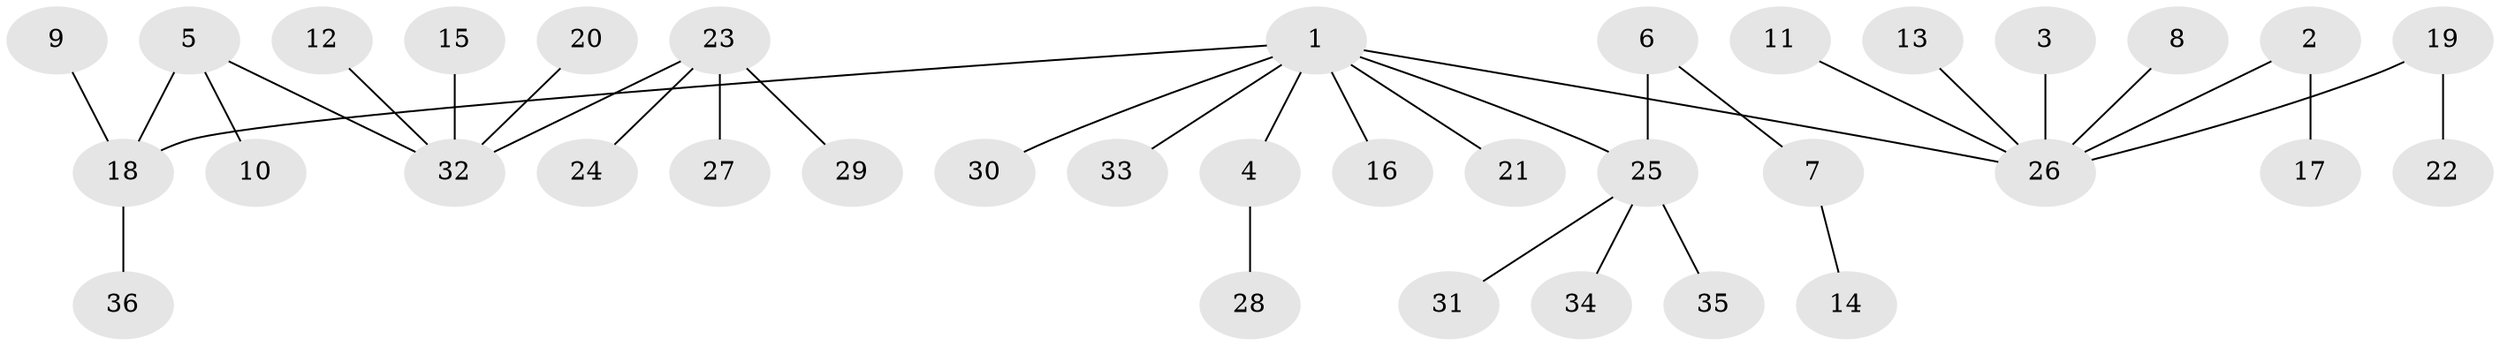 // original degree distribution, {3: 0.08333333333333333, 6: 0.027777777777777776, 4: 0.05555555555555555, 2: 0.3333333333333333, 9: 0.013888888888888888, 5: 0.013888888888888888, 1: 0.4722222222222222}
// Generated by graph-tools (version 1.1) at 2025/26/03/09/25 03:26:26]
// undirected, 36 vertices, 35 edges
graph export_dot {
graph [start="1"]
  node [color=gray90,style=filled];
  1;
  2;
  3;
  4;
  5;
  6;
  7;
  8;
  9;
  10;
  11;
  12;
  13;
  14;
  15;
  16;
  17;
  18;
  19;
  20;
  21;
  22;
  23;
  24;
  25;
  26;
  27;
  28;
  29;
  30;
  31;
  32;
  33;
  34;
  35;
  36;
  1 -- 4 [weight=1.0];
  1 -- 16 [weight=1.0];
  1 -- 18 [weight=1.0];
  1 -- 21 [weight=1.0];
  1 -- 25 [weight=1.0];
  1 -- 26 [weight=1.0];
  1 -- 30 [weight=1.0];
  1 -- 33 [weight=1.0];
  2 -- 17 [weight=1.0];
  2 -- 26 [weight=1.0];
  3 -- 26 [weight=1.0];
  4 -- 28 [weight=1.0];
  5 -- 10 [weight=1.0];
  5 -- 18 [weight=1.0];
  5 -- 32 [weight=1.0];
  6 -- 7 [weight=1.0];
  6 -- 25 [weight=1.0];
  7 -- 14 [weight=1.0];
  8 -- 26 [weight=1.0];
  9 -- 18 [weight=1.0];
  11 -- 26 [weight=1.0];
  12 -- 32 [weight=1.0];
  13 -- 26 [weight=1.0];
  15 -- 32 [weight=1.0];
  18 -- 36 [weight=1.0];
  19 -- 22 [weight=1.0];
  19 -- 26 [weight=1.0];
  20 -- 32 [weight=1.0];
  23 -- 24 [weight=1.0];
  23 -- 27 [weight=1.0];
  23 -- 29 [weight=1.0];
  23 -- 32 [weight=1.0];
  25 -- 31 [weight=1.0];
  25 -- 34 [weight=1.0];
  25 -- 35 [weight=1.0];
}

